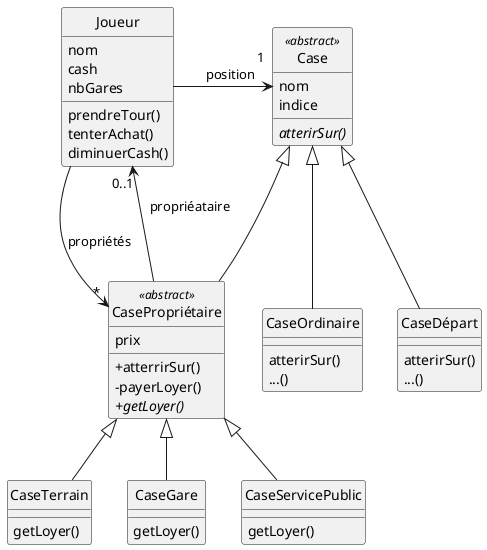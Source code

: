 @startuml F30.29
skinparam style strictuml
skinparam BackgroundColor transparent
skinparam classAttributeIconSize 0
class "Joueur" as J {
    nom
    cash
    nbGares
    prendreTour()
    tenterAchat()
    diminuerCash()
}

class Case <<abstract>> {
    nom
    indice
    {abstract} atterirSur()
}

class "CaseOrdinaire" extends Case {
    atterirSur()
    ...()
}
class "CaseDépart" extends Case {
    atterirSur()
    ...()
}

class "CasePropriétaire" as CaseP <<abstract>> extends Case {
    prix
    +atterrirSur()
    -payerLoyer()
    +{abstract} getLoyer()
}

class "CaseTerrain" extends CaseP {
    getLoyer()
}
class "CaseGare" extends CaseP {
    getLoyer()
}
class "CaseServicePublic" extends CaseP {
    getLoyer()
}
J -> "1\r<U+202F><U+202F><U+202F><U+202F>" Case : "    position"
CaseP --> "0..1" J : propriéataire\n\n
J -> "*" CaseP : \l\lpropriétés
@enduml